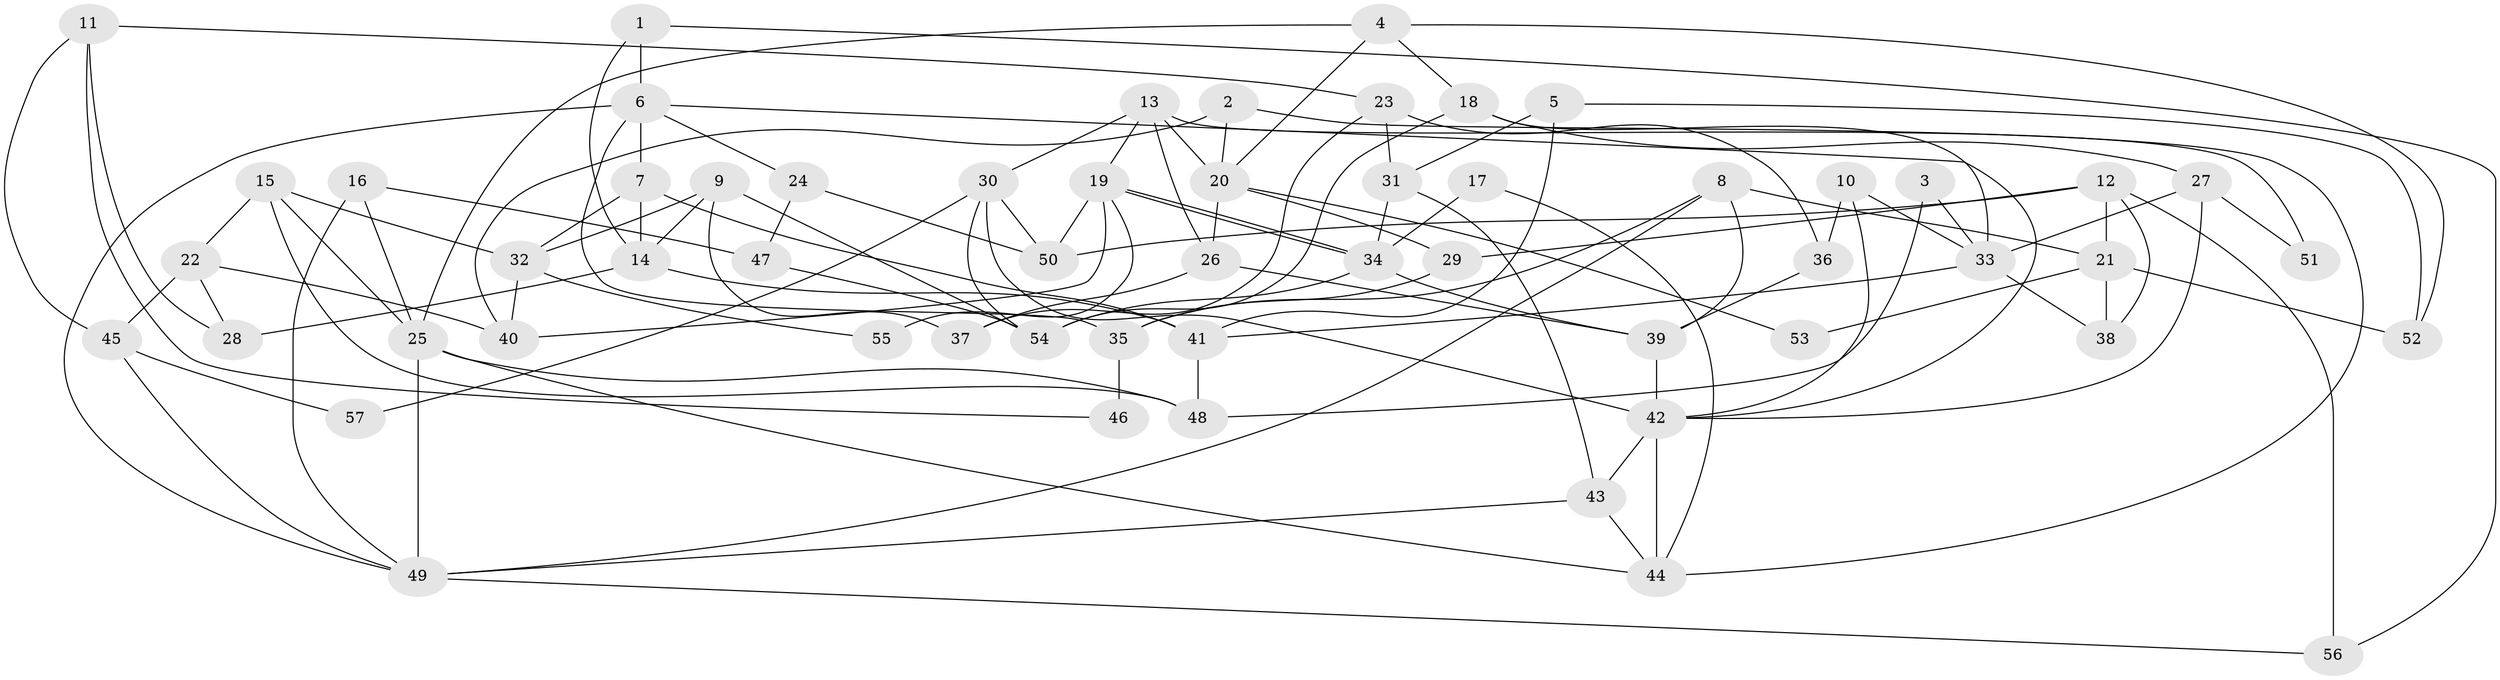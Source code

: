 // coarse degree distribution, {6: 0.3888888888888889, 9: 0.1111111111111111, 7: 0.1111111111111111, 5: 0.16666666666666666, 4: 0.1111111111111111, 8: 0.05555555555555555, 3: 0.05555555555555555}
// Generated by graph-tools (version 1.1) at 2025/37/03/04/25 23:37:02]
// undirected, 57 vertices, 114 edges
graph export_dot {
  node [color=gray90,style=filled];
  1;
  2;
  3;
  4;
  5;
  6;
  7;
  8;
  9;
  10;
  11;
  12;
  13;
  14;
  15;
  16;
  17;
  18;
  19;
  20;
  21;
  22;
  23;
  24;
  25;
  26;
  27;
  28;
  29;
  30;
  31;
  32;
  33;
  34;
  35;
  36;
  37;
  38;
  39;
  40;
  41;
  42;
  43;
  44;
  45;
  46;
  47;
  48;
  49;
  50;
  51;
  52;
  53;
  54;
  55;
  56;
  57;
  1 -- 14;
  1 -- 6;
  1 -- 56;
  2 -- 40;
  2 -- 20;
  2 -- 44;
  3 -- 33;
  3 -- 48;
  4 -- 52;
  4 -- 18;
  4 -- 20;
  4 -- 25;
  5 -- 31;
  5 -- 41;
  5 -- 52;
  6 -- 24;
  6 -- 49;
  6 -- 7;
  6 -- 35;
  6 -- 42;
  7 -- 32;
  7 -- 14;
  7 -- 41;
  8 -- 39;
  8 -- 35;
  8 -- 21;
  8 -- 49;
  9 -- 14;
  9 -- 54;
  9 -- 32;
  9 -- 37;
  10 -- 33;
  10 -- 42;
  10 -- 36;
  11 -- 23;
  11 -- 45;
  11 -- 28;
  11 -- 46;
  12 -- 21;
  12 -- 56;
  12 -- 29;
  12 -- 38;
  12 -- 50;
  13 -- 20;
  13 -- 19;
  13 -- 26;
  13 -- 30;
  13 -- 51;
  14 -- 41;
  14 -- 28;
  15 -- 25;
  15 -- 22;
  15 -- 32;
  15 -- 48;
  16 -- 25;
  16 -- 49;
  16 -- 47;
  17 -- 34;
  17 -- 44;
  18 -- 54;
  18 -- 33;
  18 -- 27;
  19 -- 50;
  19 -- 34;
  19 -- 34;
  19 -- 40;
  19 -- 55;
  20 -- 26;
  20 -- 29;
  20 -- 53;
  21 -- 38;
  21 -- 52;
  21 -- 53;
  22 -- 40;
  22 -- 28;
  22 -- 45;
  23 -- 36;
  23 -- 37;
  23 -- 31;
  24 -- 47;
  24 -- 50;
  25 -- 44;
  25 -- 48;
  25 -- 49;
  26 -- 39;
  26 -- 37;
  27 -- 42;
  27 -- 33;
  27 -- 51;
  29 -- 35;
  30 -- 42;
  30 -- 50;
  30 -- 54;
  30 -- 57;
  31 -- 43;
  31 -- 34;
  32 -- 40;
  32 -- 55;
  33 -- 41;
  33 -- 38;
  34 -- 39;
  34 -- 54;
  35 -- 46;
  36 -- 39;
  39 -- 42;
  41 -- 48;
  42 -- 44;
  42 -- 43;
  43 -- 49;
  43 -- 44;
  45 -- 49;
  45 -- 57;
  47 -- 54;
  49 -- 56;
}

